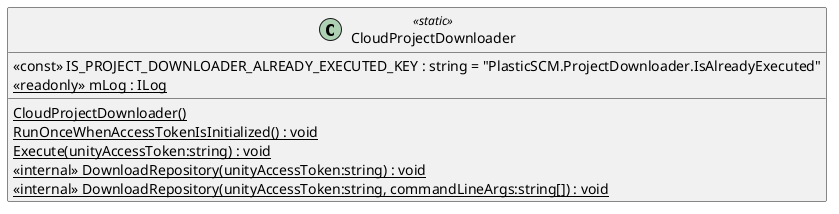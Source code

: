 @startuml
class CloudProjectDownloader <<static>> {
    {static} CloudProjectDownloader()
    {static} RunOnceWhenAccessTokenIsInitialized() : void
    {static} Execute(unityAccessToken:string) : void
    <<internal>> {static} DownloadRepository(unityAccessToken:string) : void
    <<internal>> {static} DownloadRepository(unityAccessToken:string, commandLineArgs:string[]) : void
    <<const>> IS_PROJECT_DOWNLOADER_ALREADY_EXECUTED_KEY : string = "PlasticSCM.ProjectDownloader.IsAlreadyExecuted"
    {static} <<readonly>> mLog : ILog
}
@enduml
